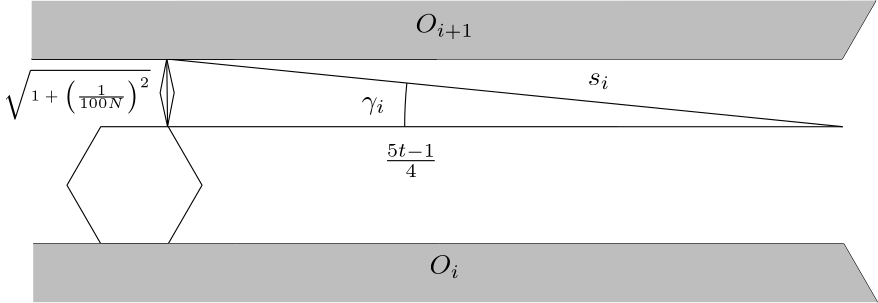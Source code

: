 <?xml version="1.0"?>
<!DOCTYPE ipe SYSTEM "ipe.dtd">
<ipe version="70107" creator="Ipe 7.2.2">
<info created="D:20160507153210" modified="D:20160526132029"/>
<ipestyle name="basic">
<symbol name="arrow/arc(spx)">
<path stroke="sym-stroke" fill="sym-stroke" pen="sym-pen">
0 0 m
-1 0.333 l
-1 -0.333 l
h
</path>
</symbol>
<symbol name="arrow/farc(spx)">
<path stroke="sym-stroke" fill="white" pen="sym-pen">
0 0 m
-1 0.333 l
-1 -0.333 l
h
</path>
</symbol>
<symbol name="arrow/ptarc(spx)">
<path stroke="sym-stroke" fill="sym-stroke" pen="sym-pen">
0 0 m
-1 0.333 l
-0.8 0 l
-1 -0.333 l
h
</path>
</symbol>
<symbol name="arrow/fptarc(spx)">
<path stroke="sym-stroke" fill="white" pen="sym-pen">
0 0 m
-1 0.333 l
-0.8 0 l
-1 -0.333 l
h
</path>
</symbol>
<symbol name="mark/circle(sx)" transformations="translations">
<path fill="sym-stroke">
0.6 0 0 0.6 0 0 e
0.4 0 0 0.4 0 0 e
</path>
</symbol>
<symbol name="mark/disk(sx)" transformations="translations">
<path fill="sym-stroke">
0.6 0 0 0.6 0 0 e
</path>
</symbol>
<symbol name="mark/fdisk(sfx)" transformations="translations">
<group>
<path fill="sym-fill">
0.5 0 0 0.5 0 0 e
</path>
<path fill="sym-stroke" fillrule="eofill">
0.6 0 0 0.6 0 0 e
0.4 0 0 0.4 0 0 e
</path>
</group>
</symbol>
<symbol name="mark/box(sx)" transformations="translations">
<path fill="sym-stroke" fillrule="eofill">
-0.6 -0.6 m
0.6 -0.6 l
0.6 0.6 l
-0.6 0.6 l
h
-0.4 -0.4 m
0.4 -0.4 l
0.4 0.4 l
-0.4 0.4 l
h
</path>
</symbol>
<symbol name="mark/square(sx)" transformations="translations">
<path fill="sym-stroke">
-0.6 -0.6 m
0.6 -0.6 l
0.6 0.6 l
-0.6 0.6 l
h
</path>
</symbol>
<symbol name="mark/fsquare(sfx)" transformations="translations">
<group>
<path fill="sym-fill">
-0.5 -0.5 m
0.5 -0.5 l
0.5 0.5 l
-0.5 0.5 l
h
</path>
<path fill="sym-stroke" fillrule="eofill">
-0.6 -0.6 m
0.6 -0.6 l
0.6 0.6 l
-0.6 0.6 l
h
-0.4 -0.4 m
0.4 -0.4 l
0.4 0.4 l
-0.4 0.4 l
h
</path>
</group>
</symbol>
<symbol name="mark/cross(sx)" transformations="translations">
<group>
<path fill="sym-stroke">
-0.43 -0.57 m
0.57 0.43 l
0.43 0.57 l
-0.57 -0.43 l
h
</path>
<path fill="sym-stroke">
-0.43 0.57 m
0.57 -0.43 l
0.43 -0.57 l
-0.57 0.43 l
h
</path>
</group>
</symbol>
<symbol name="arrow/fnormal(spx)">
<path stroke="sym-stroke" fill="white" pen="sym-pen">
0 0 m
-1 0.333 l
-1 -0.333 l
h
</path>
</symbol>
<symbol name="arrow/pointed(spx)">
<path stroke="sym-stroke" fill="sym-stroke" pen="sym-pen">
0 0 m
-1 0.333 l
-0.8 0 l
-1 -0.333 l
h
</path>
</symbol>
<symbol name="arrow/fpointed(spx)">
<path stroke="sym-stroke" fill="white" pen="sym-pen">
0 0 m
-1 0.333 l
-0.8 0 l
-1 -0.333 l
h
</path>
</symbol>
<symbol name="arrow/linear(spx)">
<path stroke="sym-stroke" pen="sym-pen">
-1 0.333 m
0 0 l
-1 -0.333 l
</path>
</symbol>
<symbol name="arrow/fdouble(spx)">
<path stroke="sym-stroke" fill="white" pen="sym-pen">
0 0 m
-1 0.333 l
-1 -0.333 l
h
-1 0 m
-2 0.333 l
-2 -0.333 l
h
</path>
</symbol>
<symbol name="arrow/double(spx)">
<path stroke="sym-stroke" fill="sym-stroke" pen="sym-pen">
0 0 m
-1 0.333 l
-1 -0.333 l
h
-1 0 m
-2 0.333 l
-2 -0.333 l
h
</path>
</symbol>
<pen name="heavier" value="0.8"/>
<pen name="fat" value="1.2"/>
<pen name="ultrafat" value="2"/>
<symbolsize name="large" value="5"/>
<symbolsize name="small" value="2"/>
<symbolsize name="tiny" value="1.1"/>
<arrowsize name="large" value="10"/>
<arrowsize name="small" value="5"/>
<arrowsize name="tiny" value="3"/>
<color name="red" value="1 0 0"/>
<color name="green" value="0 1 0"/>
<color name="blue" value="0 0 1"/>
<color name="yellow" value="1 1 0"/>
<color name="orange" value="1 0.647 0"/>
<color name="gold" value="1 0.843 0"/>
<color name="purple" value="0.627 0.125 0.941"/>
<color name="gray" value="0.745"/>
<color name="brown" value="0.647 0.165 0.165"/>
<color name="navy" value="0 0 0.502"/>
<color name="pink" value="1 0.753 0.796"/>
<color name="seagreen" value="0.18 0.545 0.341"/>
<color name="turquoise" value="0.251 0.878 0.816"/>
<color name="violet" value="0.933 0.51 0.933"/>
<color name="darkblue" value="0 0 0.545"/>
<color name="darkcyan" value="0 0.545 0.545"/>
<color name="darkgray" value="0.663"/>
<color name="darkgreen" value="0 0.392 0"/>
<color name="darkmagenta" value="0.545 0 0.545"/>
<color name="darkorange" value="1 0.549 0"/>
<color name="darkred" value="0.545 0 0"/>
<color name="lightblue" value="0.678 0.847 0.902"/>
<color name="lightcyan" value="0.878 1 1"/>
<color name="lightgray" value="0.827"/>
<color name="lightgreen" value="0.565 0.933 0.565"/>
<color name="lightyellow" value="1 1 0.878"/>
<dashstyle name="dashed" value="[4] 0"/>
<dashstyle name="dotted" value="[1 3] 0"/>
<dashstyle name="dash dotted" value="[4 2 1 2] 0"/>
<dashstyle name="dash dot dotted" value="[4 2 1 2 1 2] 0"/>
<textsize name="large" value="\large"/>
<textsize name="Large" value="\Large"/>
<textsize name="LARGE" value="\LARGE"/>
<textsize name="huge" value="\huge"/>
<textsize name="Huge" value="\Huge"/>
<textsize name="small" value="\small"/>
<textsize name="footnote" value="\footnotesize"/>
<textsize name="tiny" value="\tiny"/>
<textstyle name="center" begin="\begin{center}" end="\end{center}"/>
<textstyle name="itemize" begin="\begin{itemize}" end="\end{itemize}"/>
<textstyle name="item" begin="\begin{itemize}\item{}" end="\end{itemize}"/>
<gridsize name="4 pts" value="4"/>
<gridsize name="8 pts (~3 mm)" value="8"/>
<gridsize name="16 pts (~6 mm)" value="16"/>
<gridsize name="32 pts (~12 mm)" value="32"/>
<gridsize name="10 pts (~3.5 mm)" value="10"/>
<gridsize name="20 pts (~7 mm)" value="20"/>
<gridsize name="14 pts (~5 mm)" value="14"/>
<gridsize name="28 pts (~10 mm)" value="28"/>
<gridsize name="56 pts (~20 mm)" value="56"/>
<anglesize name="90 deg" value="90"/>
<anglesize name="60 deg" value="60"/>
<anglesize name="45 deg" value="45"/>
<anglesize name="30 deg" value="30"/>
<anglesize name="22.5 deg" value="22.5"/>
<opacity name="10%" value="0.1"/>
<opacity name="30%" value="0.3"/>
<opacity name="50%" value="0.5"/>
<opacity name="75%" value="0.75"/>
<tiling name="falling" angle="-60" step="4" width="1"/>
<tiling name="rising" angle="30" step="4" width="1"/>
</ipestyle>
<ipestyle name="bigpaper">
<layout paper="10000 6000" origin="0 0" frame="10000 6000"/>
<titlestyle pos="10 10" size="LARGE" color="title"  valign="baseline"/>
</ipestyle>
<page>
<layer name="alpha"/>
<view layers="alpha" active="alpha"/>
<path layer="alpha" matrix="1.51962 0 0 1.51962 1741.84 680.488" stroke="black">
336 448 m
328 461.856 l
312 461.856 l
304 448 l
312 434.144 l
328 434.144 l
h
</path>
<path matrix="0.0181304 -1.51951 1.51951 0.0181304 1529.89 1860.23" stroke="black">
304 463.52 m
312 465.183 l
320 463.52 l
312 461.856 l
304 463.52 l
</path>
<path matrix="1.51962 0 0 1.51962 1741.84 680.488" stroke="black">
312 434.144 m
328 434.144 l
</path>
<path matrix="1.51962 0 0 1.51962 1766.15 680.487" stroke="black">
312 434.144 m
328 434.144 l
</path>
<path matrix="1.51962 0 0 1.51962 1765.61 746.966" stroke="black">
312 434.144 m
328 434.144 l
</path>
<path matrix="1.51962 0 0 1.51962 1741.29 746.966" stroke="black">
312 434.144 m
328 434.144 l
</path>
<path matrix="1.51962 0 0 1.51962 1716.98 746.966" stroke="black">
312 434.144 m
328 434.144 l
</path>
<path matrix="1.51962 0 0 1.51962 1717.53 680.488" stroke="black">
312 434.144 m
328 434.144 l
</path>
<path matrix="1.51962 0 0 1.51962 1741.84 680.488" stroke="black">
343.64 477.89 m
295.641 477.891 l
</path>
<path matrix="1.51962 0 0 1.51962 1814.78 680.487" stroke="black">
343.64 477.89 m
295.641 477.891 l
</path>
<path matrix="1.51962 0 0 1.51962 1815.33 614.009" stroke="black">
343.64 477.89 m
295.641 477.891 l
</path>
<path matrix="1.51962 0 0 1.51962 1741.84 680.488" stroke="black">
295.641 477.891 m
391.639 477.891 l
</path>
<path matrix="1.51962 0 0 1.51962 1887.72 680.488" stroke="black">
295.641 477.891 m
391.639 477.891 l
</path>
<path matrix="1.51962 0 0 1.51962 1888.27 614.007" stroke="black">
295.641 477.891 m
391.639 477.891 l
</path>
<path matrix="1.51962 0 0 1.51962 1741.84 680.488" stroke="black">
487.769 461.855 m
327.641 477.891 l
</path>
<path matrix="1.51962 0 0 1.51962 1741.84 680.488" stroke="black">
328 461.856 m
487.769 461.855 l
</path>
<path matrix="1.51962 0 0 1.51962 1741.84 680.488" stroke="black">
384 461.856 m
103.769 0 0 -103.769 487.769 461.855 384.516 472.195 a
</path>
<text matrix="1.51962 0 0 1.51962 1739.39 674.813" transformations="translations" pos="375.465 469.801" stroke="black" type="label" width="8.475" height="4.297" depth="1.93" valign="baseline">$\gamma_i$</text>
<text matrix="1.51962 0 0 1.51962 1747.27 653.698" transformations="translations" pos="375.465 469.801" stroke="black" type="label" width="19.57" height="8.422" depth="3.43" valign="baseline">$\frac{5t-1}{4}$</text>
<path matrix="1.51962 0 0 1.51962 1741.84 680.488" stroke="black">
327.64 477.89 m
327.831 461.891 l
</path>
<text matrix="1 0 0 1 1805.23 921.992" transformations="translations" pos="375.465 469.801" stroke="black" type="label" width="53.216" height="11.431" depth="6.9" valign="baseline" size="tiny">$\sqrt{1+\left(\frac{1}{100N}\right)^2}$</text>
<text matrix="1.51962 0 0 1.51962 1820.69 683.377" transformations="translations" pos="375.465 469.801" stroke="black" type="label" width="7.987" height="4.294" depth="1.49" valign="baseline">$s_i$</text>
<path matrix="-0.75981 1.31603 1.31603 0.75981 2161.28 578.695" stroke="black">
312 434.144 m
328 434.144 l
</path>
<path matrix="-0.75981 -1.31603 1.31603 -0.75981 2160.73 2168.22" stroke="black">
312 434.144 m
328 434.144 l
</path>
<text transformations="translations" pos="2334.35 1329.27" stroke="black" type="label" width="10.916" height="6.812" depth="1.49" valign="baseline">$O_i$</text>
<text matrix="1 0 0 1 -5.04068 86.9284" transformations="translations" pos="2334.35 1329.27" stroke="black" type="label" width="21.003" height="6.812" depth="2.32" valign="baseline">$O_{i+1}$</text>
<path fill="gray">
2482.86 1406.7 m
2495.02 1427.75 l
2191.1 1427.66 l
2191.1 1406.7 l
</path>
<text matrix="1 0 0 1 -5.03796 86.924" transformations="translations" pos="2334.35 1329.27" stroke="black" type="label" width="21.003" height="6.812" depth="2.32" valign="baseline">$O_{i+1}$</text>
<path fill="gray">
2495.57 1319.16 m
2483.41 1340.22 l
2191.65 1340.22 l
2191.65 1319.16 l
2495.57 1319.16 l
</path>
<text matrix="1 0 0 1 -0.00411177 0.00129942" transformations="translations" pos="2334.35 1329.27" stroke="black" type="label" width="10.916" height="6.812" depth="1.49" valign="baseline">$O_i$</text>
</page>
</ipe>

